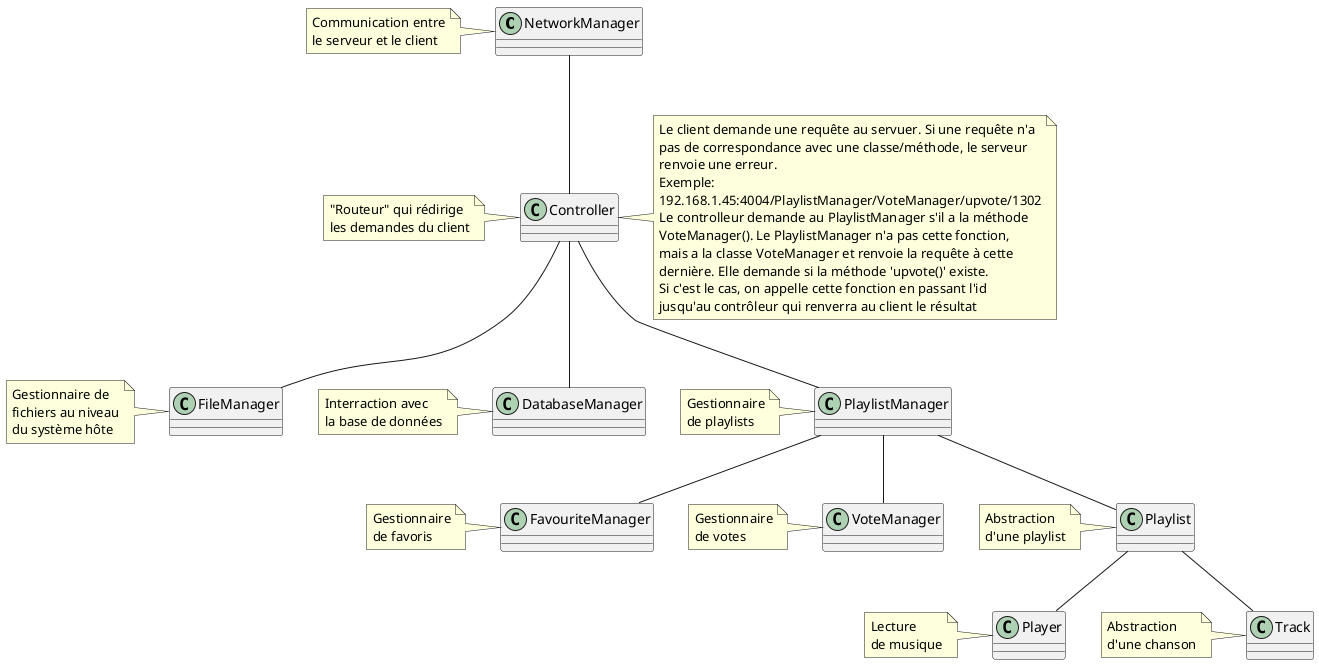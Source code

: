 @startuml

class NetworkManager {

}

class Controller {

}

class FileManager {

}

class DatabaseManager {

}

class PlaylistManager {

}

class FavouriteManager {

}

class VoteManager {

}

class Playlist {

}

class Player {

}

class Track {

}

NetworkManager -- Controller

Controller -- FileManager
Controller -- DatabaseManager
Controller -- PlaylistManager

PlaylistManager -- FavouriteManager
PlaylistManager -- VoteManager
PlaylistManager -- Playlist

Playlist -- Player
Playlist -- Track

note left of NetworkManager
    Communication entre
    le serveur et le client
endnote

note left of Controller
    "Routeur" qui rédirige
    les demandes du client
endnote

note  right of Controller
    Le client demande une requête au servuer. Si une requête n'a
    pas de correspondance avec une classe/méthode, le serveur
    renvoie une erreur.
    Exemple:
    192.168.1.45:4004/PlaylistManager/VoteManager/upvote/1302
    Le controlleur demande au PlaylistManager s'il a la méthode
    VoteManager(). Le PlaylistManager n'a pas cette fonction,
    mais a la classe VoteManager et renvoie la requête à cette
    dernière. Elle demande si la méthode 'upvote()' existe.
    Si c'est le cas, on appelle cette fonction en passant l'id
    '1302' en paramètre à la fonction. Son résultat est retourné
    jusqu'au contrôleur qui renverra au client le résultat
endnote

note left of FileManager
    Gestionnaire de
    fichiers au niveau
    du système hôte
endnote

note left of DatabaseManager
    Interraction avec
    la base de données
endnote

note left of PlaylistManager
    Gestionnaire
    de playlists
endnote

note left of FavouriteManager
    Gestionnaire
    de favoris
endnote

note left of VoteManager
    Gestionnaire
    de votes
endnote

note left of Playlist
    Abstraction
    d'une playlist
endnote

note left of Player
    Lecture
    de musique
endnote

note left of Track
    Abstraction
    d'une chanson
endnote

@enduml
